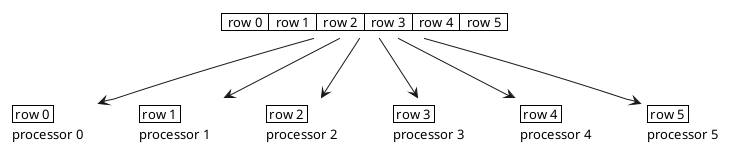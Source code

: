 @startuml
<style>
note {
    backgroundcolor white
    shadowing 0
    linecolor transparent
}
</style>
note as grid
    |  row 0  |  row 1  |  row 2  |  row 3  |  row 4  |  row 5  |
end note

note as grid0
    | row 0 |
    processor 0
end note
note as grid1
    | row 1 |
    processor 1
end note
note as grid2
    | row 2 |
    processor 2
end note
note as grid3
    | row 3 |
    processor 3
end note
note as grid4
    | row 4 |
    processor 4
end note
note as grid5
    | row 5 |
    processor 5
end note
grid --> grid0
grid --> grid1
grid --> grid2
grid --> grid3
grid --> grid4
grid --> grid5

@enduml